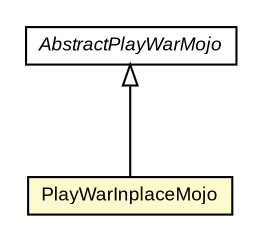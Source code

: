 #!/usr/local/bin/dot
#
# Class diagram 
# Generated by UMLGraph version R5_6-24-gf6e263 (http://www.umlgraph.org/)
#

digraph G {
	edge [fontname="arial",fontsize=10,labelfontname="arial",labelfontsize=10];
	node [fontname="arial",fontsize=10,shape=plaintext];
	nodesep=0.25;
	ranksep=0.5;
	// com.google.code.play.PlayWarInplaceMojo
	c1179 [label=<<table title="com.google.code.play.PlayWarInplaceMojo" border="0" cellborder="1" cellspacing="0" cellpadding="2" port="p" bgcolor="lemonChiffon" href="./PlayWarInplaceMojo.html">
		<tr><td><table border="0" cellspacing="0" cellpadding="1">
<tr><td align="center" balign="center"> PlayWarInplaceMojo </td></tr>
		</table></td></tr>
		</table>>, URL="./PlayWarInplaceMojo.html", fontname="arial", fontcolor="black", fontsize=9.0];
	// com.google.code.play.AbstractPlayWarMojo
	c1197 [label=<<table title="com.google.code.play.AbstractPlayWarMojo" border="0" cellborder="1" cellspacing="0" cellpadding="2" port="p" href="./AbstractPlayWarMojo.html">
		<tr><td><table border="0" cellspacing="0" cellpadding="1">
<tr><td align="center" balign="center"><font face="arial italic"> AbstractPlayWarMojo </font></td></tr>
		</table></td></tr>
		</table>>, URL="./AbstractPlayWarMojo.html", fontname="arial", fontcolor="black", fontsize=9.0];
	//com.google.code.play.PlayWarInplaceMojo extends com.google.code.play.AbstractPlayWarMojo
	c1197:p -> c1179:p [dir=back,arrowtail=empty];
}

